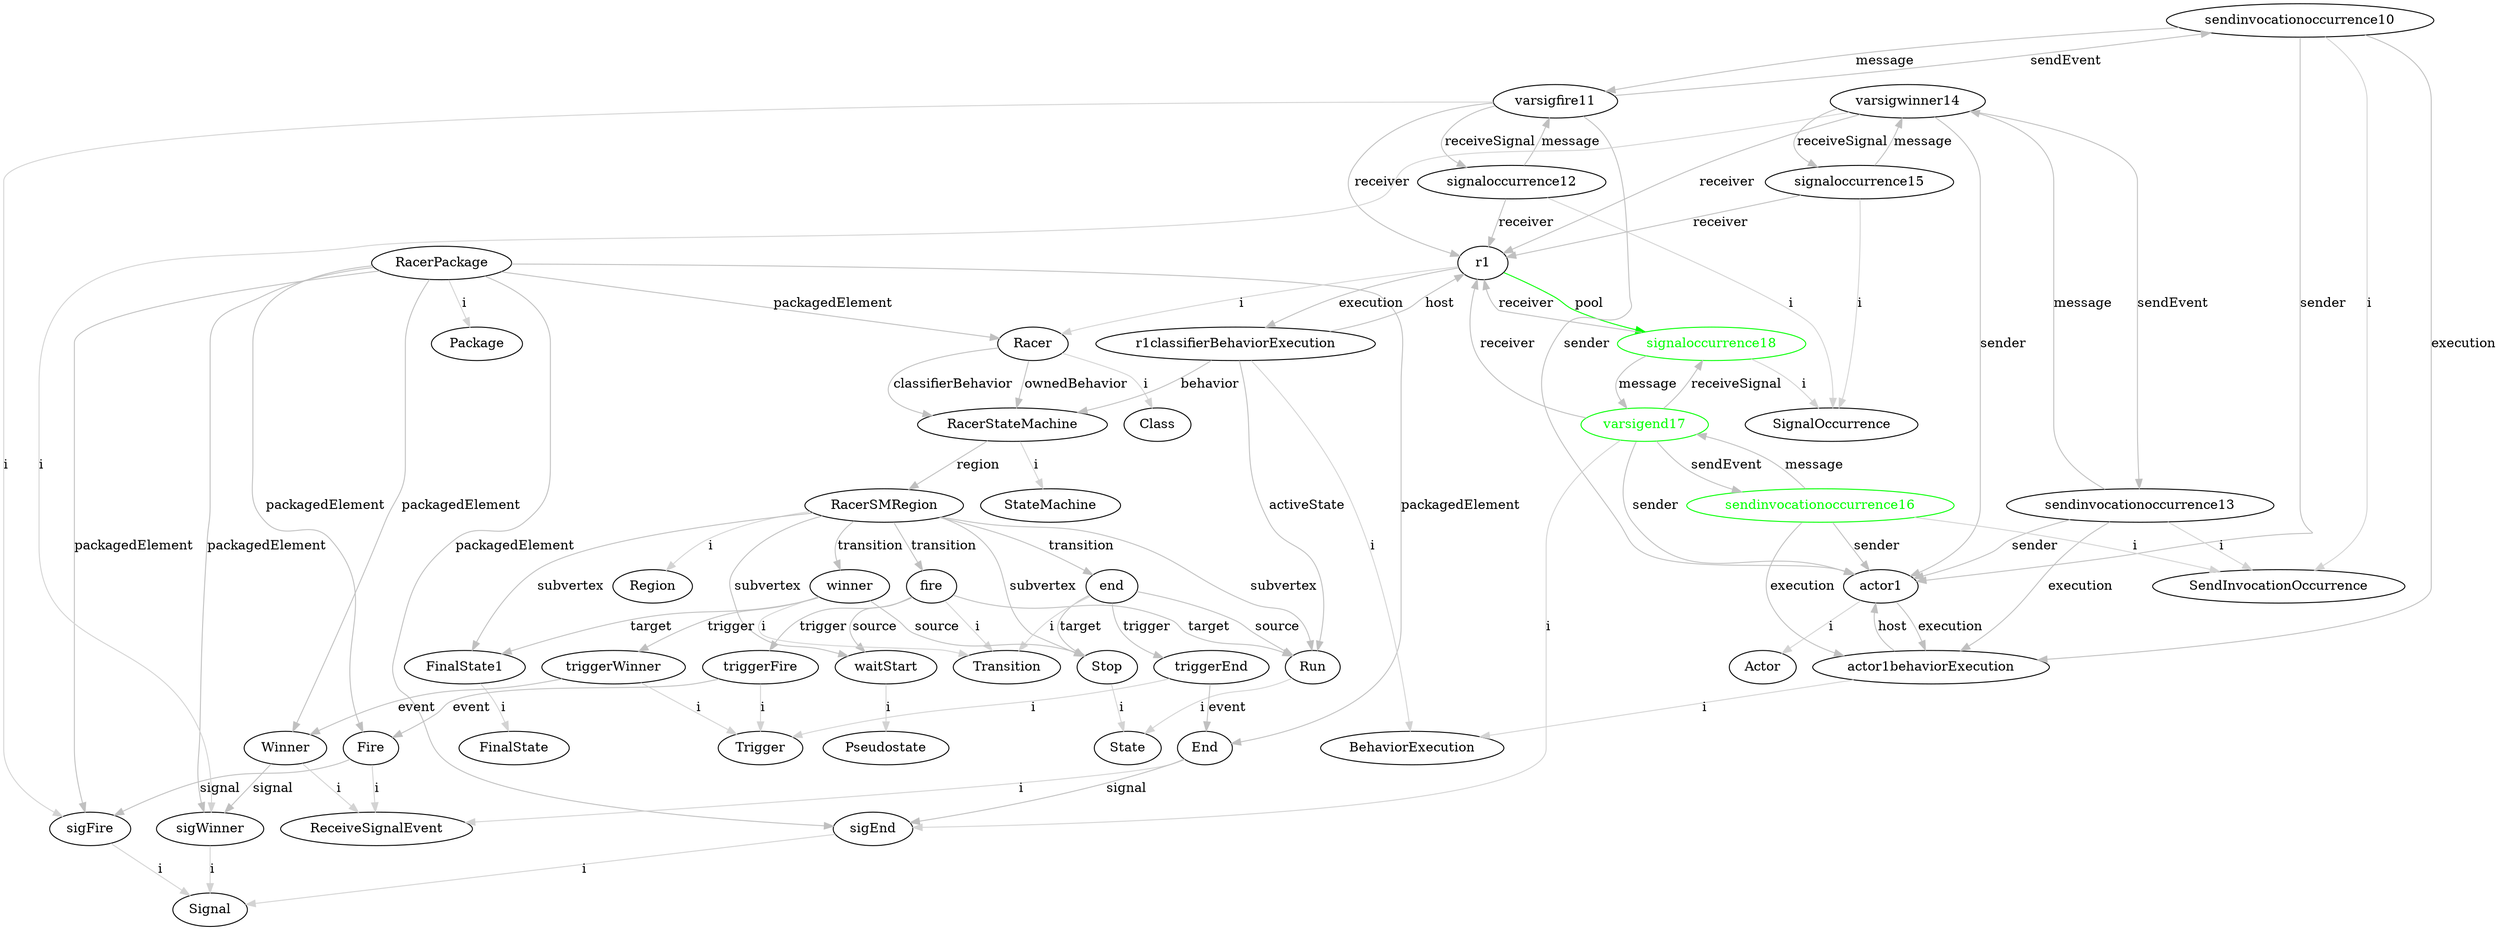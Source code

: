 digraph umlMetamodel {
	"RacerPackage" -> "Package" [label="i", color="lightgrey"]
	"RacerPackage" -> "Racer" [label="packagedElement", color="grey"]
	"Racer" -> "Class" [label="i", color="lightgrey"]
	"Racer" -> "RacerStateMachine" [label="classifierBehavior", color="grey"]
	"Racer" -> "RacerStateMachine" [label="ownedBehavior", color="grey"]
	"RacerStateMachine" -> "StateMachine" [label="i", color="lightgrey"]
	"RacerStateMachine" -> "RacerSMRegion" [label="region", color="grey"]
	"RacerSMRegion" -> "Region" [label="i", color="lightgrey"]
	"RacerSMRegion" -> "waitStart" [label="subvertex", color="grey"]
	"waitStart" -> "Pseudostate" [label="i", color="lightgrey"]
	"RacerSMRegion" -> "Run" [label="subvertex", color="grey"]
	"Run" -> "State" [label="i", color="lightgrey"]
	"RacerSMRegion" -> "Stop" [label="subvertex", color="grey"]
	"Stop" -> "State" [label="i", color="lightgrey"]
	"RacerSMRegion" -> "FinalState1" [label="subvertex", color="grey"]
	"FinalState1" -> "FinalState" [label="i", color="lightgrey"]
	"RacerSMRegion" -> "fire" [label="transition", color="grey"]
	"fire" -> "Transition" [label="i", color="lightgrey"]
	"fire" -> "waitStart" [label="source", color="grey"]
	"fire" -> "Run" [label="target", color="grey"]
	"fire" -> "triggerFire" [label="trigger", color="grey"]
	"triggerFire" -> "Trigger" [label="i", color="lightgrey"]
	"triggerFire" -> "Fire" [label="event", color="grey"]
	"RacerSMRegion" -> "end" [label="transition", color="grey"]
	"end" -> "Transition" [label="i", color="lightgrey"]
	"end" -> "Run" [label="source", color="grey"]
	"end" -> "Stop" [label="target", color="grey"]
	"end" -> "triggerEnd" [label="trigger", color="grey"]
	"triggerEnd" -> "Trigger" [label="i", color="lightgrey"]
	"triggerEnd" -> "End" [label="event", color="grey"]
	"RacerSMRegion" -> "winner" [label="transition", color="grey"]
	"winner" -> "Transition" [label="i", color="lightgrey"]
	"winner" -> "Stop" [label="source", color="grey"]
	"winner" -> "FinalState1" [label="target", color="grey"]
	"winner" -> "triggerWinner" [label="trigger", color="grey"]
	"triggerWinner" -> "Trigger" [label="i", color="lightgrey"]
	"triggerWinner" -> "Winner" [label="event", color="grey"]
	"RacerPackage" -> "sigFire" [label="packagedElement", color="grey"]
	"sigFire" -> "Signal" [label="i", color="lightgrey"]
	"RacerPackage" -> "Fire" [label="packagedElement", color="grey"]
	"Fire" -> "ReceiveSignalEvent" [label="i", color="lightgrey"]
	"Fire" -> "sigFire" [label="signal", color="grey"]
	"RacerPackage" -> "sigEnd" [label="packagedElement", color="grey"]
	"sigEnd" -> "Signal" [label="i", color="lightgrey"]
	"RacerPackage" -> "End" [label="packagedElement", color="grey"]
	"End" -> "ReceiveSignalEvent" [label="i", color="lightgrey"]
	"End" -> "sigEnd" [label="signal", color="grey"]
	"RacerPackage" -> "sigWinner" [label="packagedElement", color="grey"]
	"sigWinner" -> "Signal" [label="i", color="lightgrey"]
	"RacerPackage" -> "Winner" [label="packagedElement", color="grey"]
	"Winner" -> "ReceiveSignalEvent" [label="i", color="lightgrey"]
	"Winner" -> "sigWinner" [label="signal", color="grey"]
	"r1" -> "Racer" [label="i", color="lightgrey"]
	"r1classifierBehaviorExecution" -> "BehaviorExecution" [label="i", color="lightgrey"]
	"r1" -> "r1classifierBehaviorExecution" [label="execution", color="grey"]
	"r1classifierBehaviorExecution" -> "r1" [label="host", color="grey"]
	"r1classifierBehaviorExecution" -> "RacerStateMachine" [label="behavior", color="grey"]
	"r1classifierBehaviorExecution" -> "Run" [label="activeState", color="grey"]
	"actor1" -> "Actor" [label="i", color="lightgrey"]
	"actor1behaviorExecution" -> "BehaviorExecution" [label="i", color="lightgrey"]
	"actor1" -> "actor1behaviorExecution" [label="execution", color="grey"]
	"actor1behaviorExecution" -> "actor1" [label="host", color="grey"]
	"sendinvocationoccurrence10" -> "SendInvocationOccurrence" [label="i", color="lightgrey"]
	"sendinvocationoccurrence10" -> "varsigfire11" [label="message", color="grey"]
	"varsigfire11" -> "sendinvocationoccurrence10" [label="sendEvent", color="grey"]
	"varsigfire11" -> "signaloccurrence12" [label="receiveSignal", color="grey"]
	"signaloccurrence12" -> "varsigfire11" [label="message", color="grey"]
	"signaloccurrence12" -> "SignalOccurrence" [label="i", color="lightgrey"]
	"varsigfire11" -> "sigFire" [label="i", color="lightgrey"]
	"signaloccurrence12" -> "r1" [label="receiver", color="grey"]
	"varsigfire11" -> "actor1" [label="sender", color="grey"]
	"sendinvocationoccurrence10" -> "actor1" [label="sender", color="grey"]
	"varsigfire11" -> "r1" [label="receiver", color="grey"]
	"sendinvocationoccurrence10" -> "actor1behaviorExecution" [label="execution", color="grey"]
	"sendinvocationoccurrence13" -> "SendInvocationOccurrence" [label="i", color="lightgrey"]
	"sendinvocationoccurrence13" -> "varsigwinner14" [label="message", color="grey"]
	"varsigwinner14" -> "sendinvocationoccurrence13" [label="sendEvent", color="grey"]
	"varsigwinner14" -> "signaloccurrence15" [label="receiveSignal", color="grey"]
	"signaloccurrence15" -> "varsigwinner14" [label="message", color="grey"]
	"signaloccurrence15" -> "SignalOccurrence" [label="i", color="lightgrey"]
	"varsigwinner14" -> "sigWinner" [label="i", color="lightgrey"]
	"signaloccurrence15" -> "r1" [label="receiver", color="grey"]
	"varsigwinner14" -> "actor1" [label="sender", color="grey"]
	"sendinvocationoccurrence13" -> "actor1" [label="sender", color="grey"]
	"varsigwinner14" -> "r1" [label="receiver", color="grey"]
	"sendinvocationoccurrence13" -> "actor1behaviorExecution" [label="execution", color="grey"]
	"sendinvocationoccurrence16" -> "SendInvocationOccurrence" [label="i", color="lightgrey"]
	"sendinvocationoccurrence16" [color="green", fontcolor="green"]
	"sendinvocationoccurrence16" -> "varsigend17" [label="message", color="grey"]
	"sendinvocationoccurrence16" [color="green", fontcolor="green"]
	"varsigend17" [color="green", fontcolor="green"]
	"varsigend17" -> "sendinvocationoccurrence16" [label="sendEvent", color="grey"]
	"varsigend17" [color="green", fontcolor="green"]
	"sendinvocationoccurrence16" [color="green", fontcolor="green"]
	"varsigend17" -> "signaloccurrence18" [label="receiveSignal", color="grey"]
	"varsigend17" [color="green", fontcolor="green"]
	"signaloccurrence18" [color="green", fontcolor="green"]
	"signaloccurrence18" -> "varsigend17" [label="message", color="grey"]
	"signaloccurrence18" [color="green", fontcolor="green"]
	"varsigend17" [color="green", fontcolor="green"]
	"signaloccurrence18" -> "SignalOccurrence" [label="i", color="lightgrey"]
	"signaloccurrence18" [color="green", fontcolor="green"]
	"varsigend17" -> "sigEnd" [label="i", color="lightgrey"]
	"varsigend17" [color="green", fontcolor="green"]
	"signaloccurrence18" -> "r1" [label="receiver", color="grey"]
	"signaloccurrence18" [color="green", fontcolor="green"]
	"r1" -> "signaloccurrence18" [label="pool", color="green"]
	"signaloccurrence18" [color="green", fontcolor="green"]
	"varsigend17" -> "actor1" [label="sender", color="grey"]
	"varsigend17" [color="green", fontcolor="green"]
	"sendinvocationoccurrence16" -> "actor1" [label="sender", color="grey"]
	"sendinvocationoccurrence16" [color="green", fontcolor="green"]
	"varsigend17" -> "r1" [label="receiver", color="grey"]
	"varsigend17" [color="green", fontcolor="green"]
	"sendinvocationoccurrence16" -> "actor1behaviorExecution" [label="execution", color="grey"]
	"sendinvocationoccurrence16" [color="green", fontcolor="green"]
}
